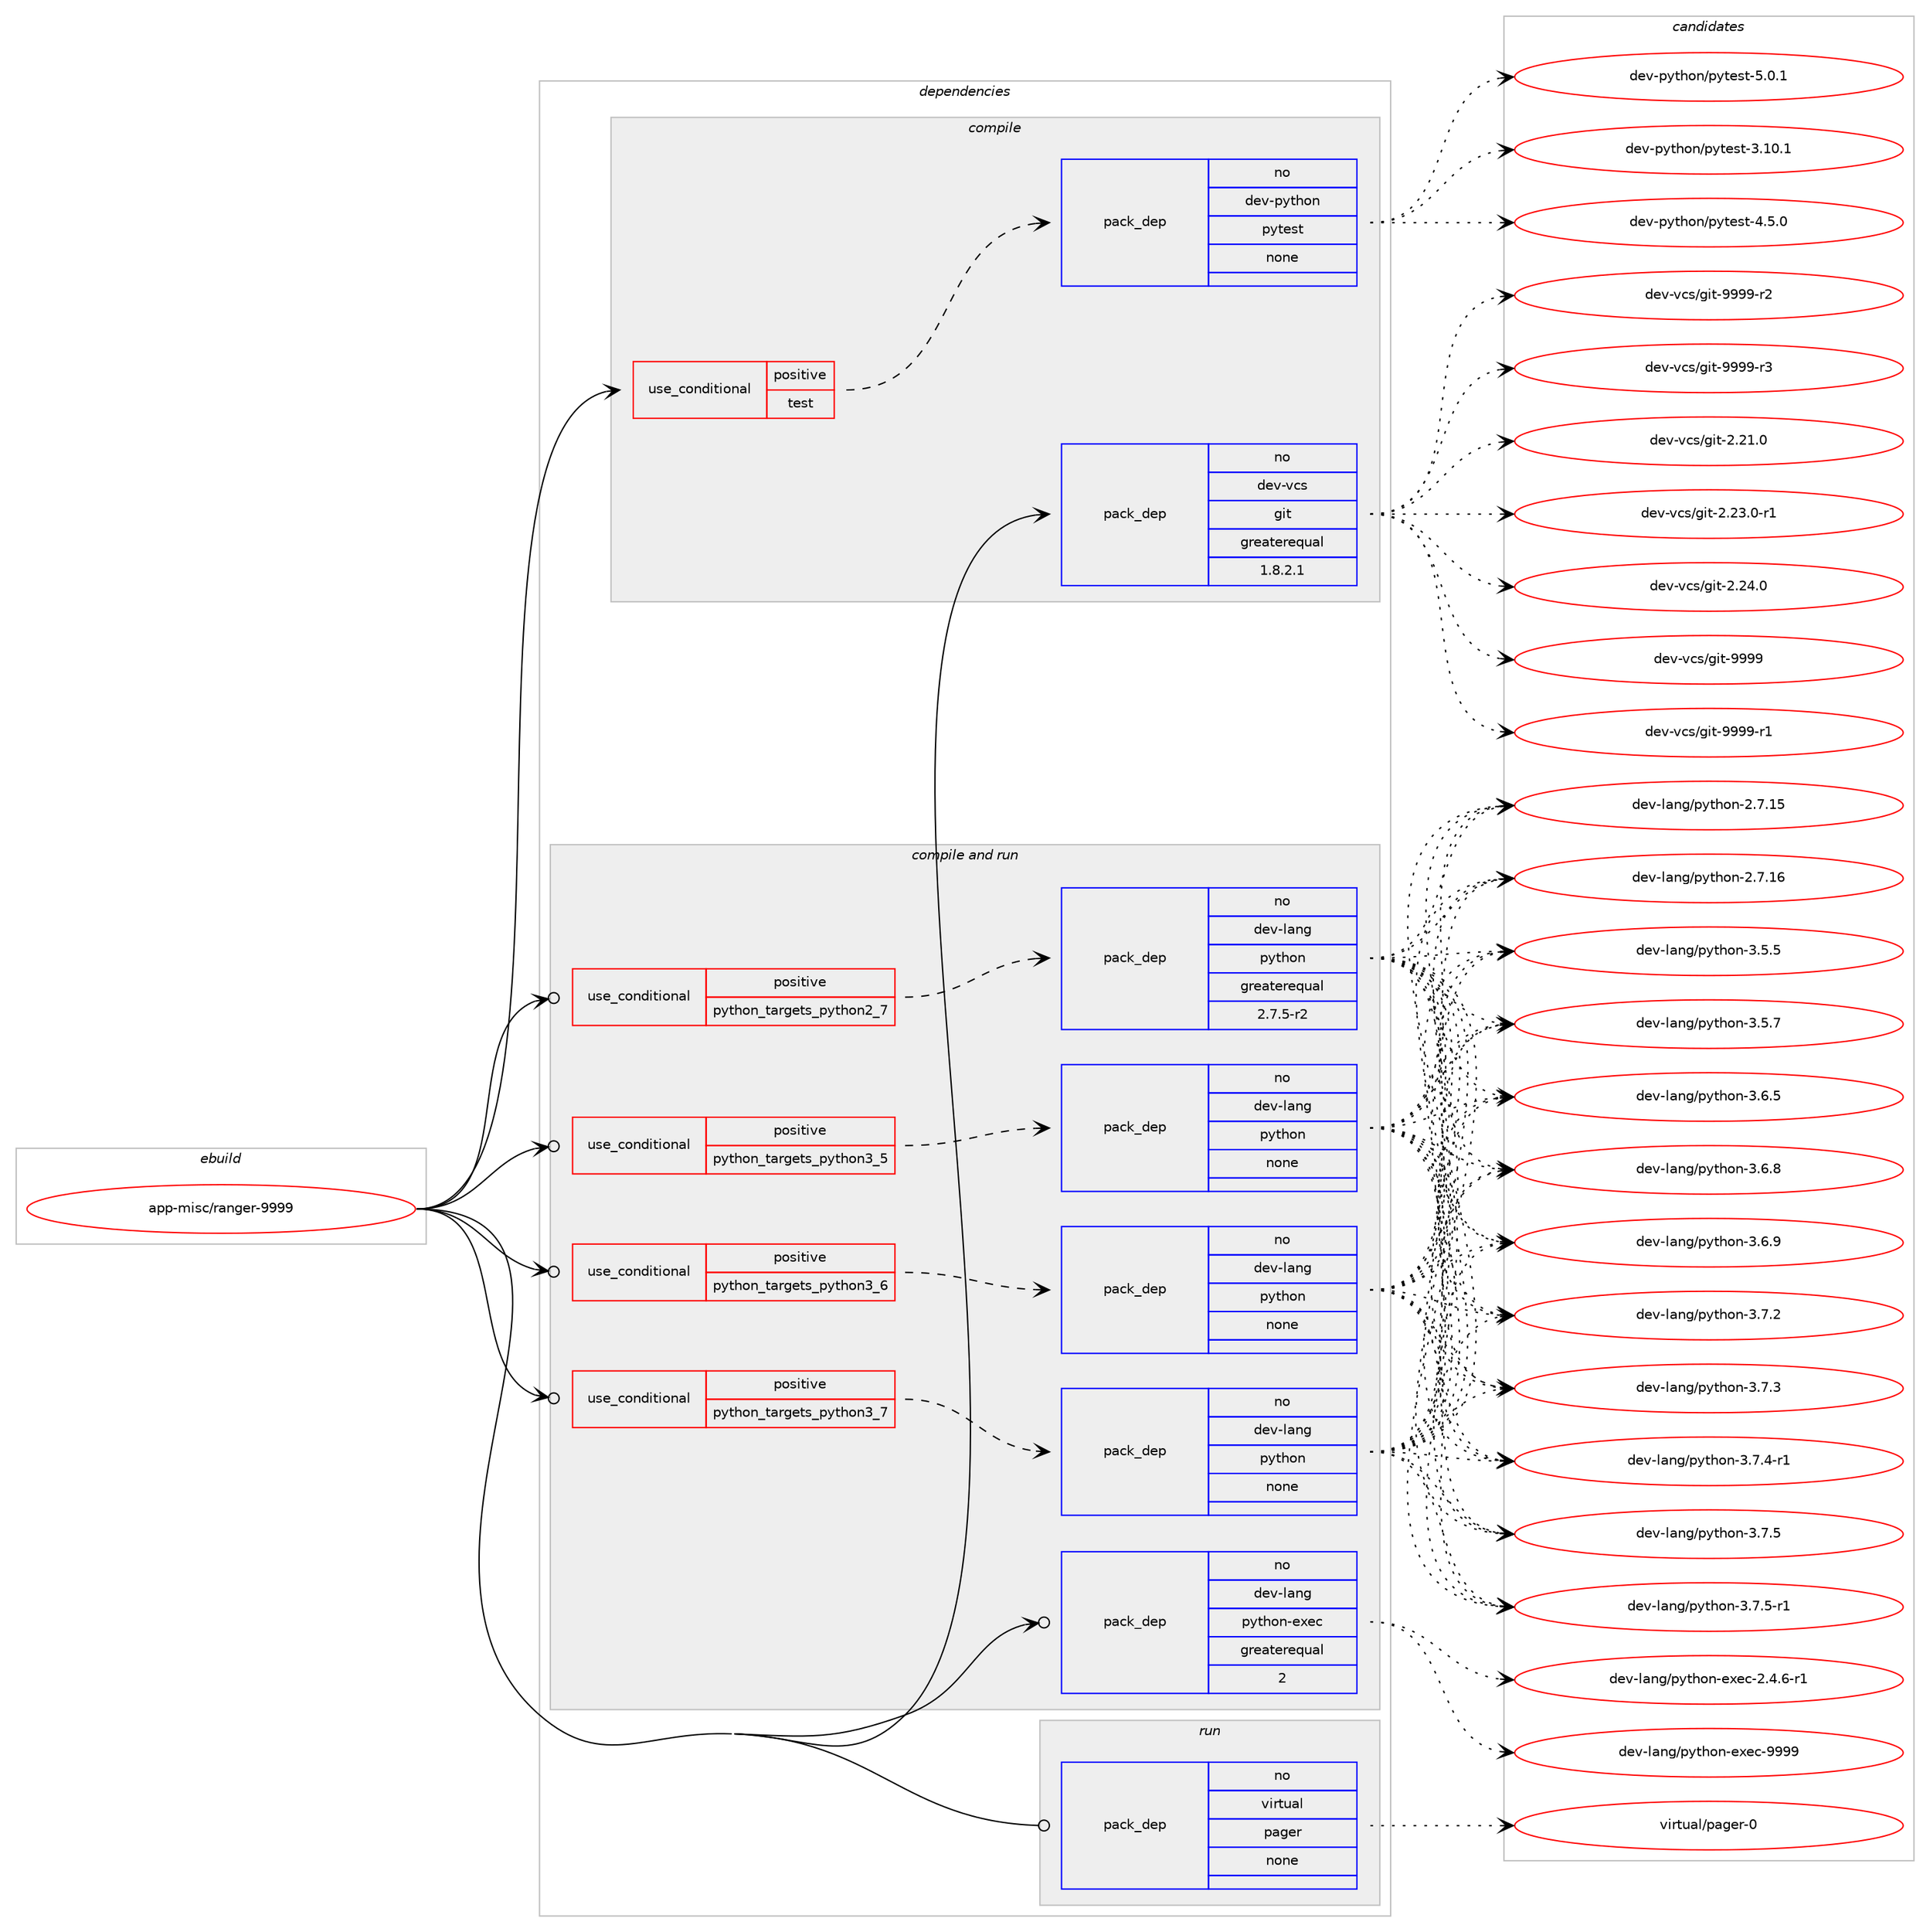 digraph prolog {

# *************
# Graph options
# *************

newrank=true;
concentrate=true;
compound=true;
graph [rankdir=LR,fontname=Helvetica,fontsize=10,ranksep=1.5];#, ranksep=2.5, nodesep=0.2];
edge  [arrowhead=vee];
node  [fontname=Helvetica,fontsize=10];

# **********
# The ebuild
# **********

subgraph cluster_leftcol {
color=gray;
rank=same;
label=<<i>ebuild</i>>;
id [label="app-misc/ranger-9999", color=red, width=4, href="../app-misc/ranger-9999.svg"];
}

# ****************
# The dependencies
# ****************

subgraph cluster_midcol {
color=gray;
label=<<i>dependencies</i>>;
subgraph cluster_compile {
fillcolor="#eeeeee";
style=filled;
label=<<i>compile</i>>;
subgraph cond119410 {
dependency499975 [label=<<TABLE BORDER="0" CELLBORDER="1" CELLSPACING="0" CELLPADDING="4"><TR><TD ROWSPAN="3" CELLPADDING="10">use_conditional</TD></TR><TR><TD>positive</TD></TR><TR><TD>test</TD></TR></TABLE>>, shape=none, color=red];
subgraph pack371546 {
dependency499976 [label=<<TABLE BORDER="0" CELLBORDER="1" CELLSPACING="0" CELLPADDING="4" WIDTH="220"><TR><TD ROWSPAN="6" CELLPADDING="30">pack_dep</TD></TR><TR><TD WIDTH="110">no</TD></TR><TR><TD>dev-python</TD></TR><TR><TD>pytest</TD></TR><TR><TD>none</TD></TR><TR><TD></TD></TR></TABLE>>, shape=none, color=blue];
}
dependency499975:e -> dependency499976:w [weight=20,style="dashed",arrowhead="vee"];
}
id:e -> dependency499975:w [weight=20,style="solid",arrowhead="vee"];
subgraph pack371547 {
dependency499977 [label=<<TABLE BORDER="0" CELLBORDER="1" CELLSPACING="0" CELLPADDING="4" WIDTH="220"><TR><TD ROWSPAN="6" CELLPADDING="30">pack_dep</TD></TR><TR><TD WIDTH="110">no</TD></TR><TR><TD>dev-vcs</TD></TR><TR><TD>git</TD></TR><TR><TD>greaterequal</TD></TR><TR><TD>1.8.2.1</TD></TR></TABLE>>, shape=none, color=blue];
}
id:e -> dependency499977:w [weight=20,style="solid",arrowhead="vee"];
}
subgraph cluster_compileandrun {
fillcolor="#eeeeee";
style=filled;
label=<<i>compile and run</i>>;
subgraph cond119411 {
dependency499978 [label=<<TABLE BORDER="0" CELLBORDER="1" CELLSPACING="0" CELLPADDING="4"><TR><TD ROWSPAN="3" CELLPADDING="10">use_conditional</TD></TR><TR><TD>positive</TD></TR><TR><TD>python_targets_python2_7</TD></TR></TABLE>>, shape=none, color=red];
subgraph pack371548 {
dependency499979 [label=<<TABLE BORDER="0" CELLBORDER="1" CELLSPACING="0" CELLPADDING="4" WIDTH="220"><TR><TD ROWSPAN="6" CELLPADDING="30">pack_dep</TD></TR><TR><TD WIDTH="110">no</TD></TR><TR><TD>dev-lang</TD></TR><TR><TD>python</TD></TR><TR><TD>greaterequal</TD></TR><TR><TD>2.7.5-r2</TD></TR></TABLE>>, shape=none, color=blue];
}
dependency499978:e -> dependency499979:w [weight=20,style="dashed",arrowhead="vee"];
}
id:e -> dependency499978:w [weight=20,style="solid",arrowhead="odotvee"];
subgraph cond119412 {
dependency499980 [label=<<TABLE BORDER="0" CELLBORDER="1" CELLSPACING="0" CELLPADDING="4"><TR><TD ROWSPAN="3" CELLPADDING="10">use_conditional</TD></TR><TR><TD>positive</TD></TR><TR><TD>python_targets_python3_5</TD></TR></TABLE>>, shape=none, color=red];
subgraph pack371549 {
dependency499981 [label=<<TABLE BORDER="0" CELLBORDER="1" CELLSPACING="0" CELLPADDING="4" WIDTH="220"><TR><TD ROWSPAN="6" CELLPADDING="30">pack_dep</TD></TR><TR><TD WIDTH="110">no</TD></TR><TR><TD>dev-lang</TD></TR><TR><TD>python</TD></TR><TR><TD>none</TD></TR><TR><TD></TD></TR></TABLE>>, shape=none, color=blue];
}
dependency499980:e -> dependency499981:w [weight=20,style="dashed",arrowhead="vee"];
}
id:e -> dependency499980:w [weight=20,style="solid",arrowhead="odotvee"];
subgraph cond119413 {
dependency499982 [label=<<TABLE BORDER="0" CELLBORDER="1" CELLSPACING="0" CELLPADDING="4"><TR><TD ROWSPAN="3" CELLPADDING="10">use_conditional</TD></TR><TR><TD>positive</TD></TR><TR><TD>python_targets_python3_6</TD></TR></TABLE>>, shape=none, color=red];
subgraph pack371550 {
dependency499983 [label=<<TABLE BORDER="0" CELLBORDER="1" CELLSPACING="0" CELLPADDING="4" WIDTH="220"><TR><TD ROWSPAN="6" CELLPADDING="30">pack_dep</TD></TR><TR><TD WIDTH="110">no</TD></TR><TR><TD>dev-lang</TD></TR><TR><TD>python</TD></TR><TR><TD>none</TD></TR><TR><TD></TD></TR></TABLE>>, shape=none, color=blue];
}
dependency499982:e -> dependency499983:w [weight=20,style="dashed",arrowhead="vee"];
}
id:e -> dependency499982:w [weight=20,style="solid",arrowhead="odotvee"];
subgraph cond119414 {
dependency499984 [label=<<TABLE BORDER="0" CELLBORDER="1" CELLSPACING="0" CELLPADDING="4"><TR><TD ROWSPAN="3" CELLPADDING="10">use_conditional</TD></TR><TR><TD>positive</TD></TR><TR><TD>python_targets_python3_7</TD></TR></TABLE>>, shape=none, color=red];
subgraph pack371551 {
dependency499985 [label=<<TABLE BORDER="0" CELLBORDER="1" CELLSPACING="0" CELLPADDING="4" WIDTH="220"><TR><TD ROWSPAN="6" CELLPADDING="30">pack_dep</TD></TR><TR><TD WIDTH="110">no</TD></TR><TR><TD>dev-lang</TD></TR><TR><TD>python</TD></TR><TR><TD>none</TD></TR><TR><TD></TD></TR></TABLE>>, shape=none, color=blue];
}
dependency499984:e -> dependency499985:w [weight=20,style="dashed",arrowhead="vee"];
}
id:e -> dependency499984:w [weight=20,style="solid",arrowhead="odotvee"];
subgraph pack371552 {
dependency499986 [label=<<TABLE BORDER="0" CELLBORDER="1" CELLSPACING="0" CELLPADDING="4" WIDTH="220"><TR><TD ROWSPAN="6" CELLPADDING="30">pack_dep</TD></TR><TR><TD WIDTH="110">no</TD></TR><TR><TD>dev-lang</TD></TR><TR><TD>python-exec</TD></TR><TR><TD>greaterequal</TD></TR><TR><TD>2</TD></TR></TABLE>>, shape=none, color=blue];
}
id:e -> dependency499986:w [weight=20,style="solid",arrowhead="odotvee"];
}
subgraph cluster_run {
fillcolor="#eeeeee";
style=filled;
label=<<i>run</i>>;
subgraph pack371553 {
dependency499987 [label=<<TABLE BORDER="0" CELLBORDER="1" CELLSPACING="0" CELLPADDING="4" WIDTH="220"><TR><TD ROWSPAN="6" CELLPADDING="30">pack_dep</TD></TR><TR><TD WIDTH="110">no</TD></TR><TR><TD>virtual</TD></TR><TR><TD>pager</TD></TR><TR><TD>none</TD></TR><TR><TD></TD></TR></TABLE>>, shape=none, color=blue];
}
id:e -> dependency499987:w [weight=20,style="solid",arrowhead="odot"];
}
}

# **************
# The candidates
# **************

subgraph cluster_choices {
rank=same;
color=gray;
label=<<i>candidates</i>>;

subgraph choice371546 {
color=black;
nodesep=1;
choice100101118451121211161041111104711212111610111511645514649484649 [label="dev-python/pytest-3.10.1", color=red, width=4,href="../dev-python/pytest-3.10.1.svg"];
choice1001011184511212111610411111047112121116101115116455246534648 [label="dev-python/pytest-4.5.0", color=red, width=4,href="../dev-python/pytest-4.5.0.svg"];
choice1001011184511212111610411111047112121116101115116455346484649 [label="dev-python/pytest-5.0.1", color=red, width=4,href="../dev-python/pytest-5.0.1.svg"];
dependency499976:e -> choice100101118451121211161041111104711212111610111511645514649484649:w [style=dotted,weight="100"];
dependency499976:e -> choice1001011184511212111610411111047112121116101115116455246534648:w [style=dotted,weight="100"];
dependency499976:e -> choice1001011184511212111610411111047112121116101115116455346484649:w [style=dotted,weight="100"];
}
subgraph choice371547 {
color=black;
nodesep=1;
choice10010111845118991154710310511645504650494648 [label="dev-vcs/git-2.21.0", color=red, width=4,href="../dev-vcs/git-2.21.0.svg"];
choice100101118451189911547103105116455046505146484511449 [label="dev-vcs/git-2.23.0-r1", color=red, width=4,href="../dev-vcs/git-2.23.0-r1.svg"];
choice10010111845118991154710310511645504650524648 [label="dev-vcs/git-2.24.0", color=red, width=4,href="../dev-vcs/git-2.24.0.svg"];
choice1001011184511899115471031051164557575757 [label="dev-vcs/git-9999", color=red, width=4,href="../dev-vcs/git-9999.svg"];
choice10010111845118991154710310511645575757574511449 [label="dev-vcs/git-9999-r1", color=red, width=4,href="../dev-vcs/git-9999-r1.svg"];
choice10010111845118991154710310511645575757574511450 [label="dev-vcs/git-9999-r2", color=red, width=4,href="../dev-vcs/git-9999-r2.svg"];
choice10010111845118991154710310511645575757574511451 [label="dev-vcs/git-9999-r3", color=red, width=4,href="../dev-vcs/git-9999-r3.svg"];
dependency499977:e -> choice10010111845118991154710310511645504650494648:w [style=dotted,weight="100"];
dependency499977:e -> choice100101118451189911547103105116455046505146484511449:w [style=dotted,weight="100"];
dependency499977:e -> choice10010111845118991154710310511645504650524648:w [style=dotted,weight="100"];
dependency499977:e -> choice1001011184511899115471031051164557575757:w [style=dotted,weight="100"];
dependency499977:e -> choice10010111845118991154710310511645575757574511449:w [style=dotted,weight="100"];
dependency499977:e -> choice10010111845118991154710310511645575757574511450:w [style=dotted,weight="100"];
dependency499977:e -> choice10010111845118991154710310511645575757574511451:w [style=dotted,weight="100"];
}
subgraph choice371548 {
color=black;
nodesep=1;
choice10010111845108971101034711212111610411111045504655464953 [label="dev-lang/python-2.7.15", color=red, width=4,href="../dev-lang/python-2.7.15.svg"];
choice10010111845108971101034711212111610411111045504655464954 [label="dev-lang/python-2.7.16", color=red, width=4,href="../dev-lang/python-2.7.16.svg"];
choice100101118451089711010347112121116104111110455146534653 [label="dev-lang/python-3.5.5", color=red, width=4,href="../dev-lang/python-3.5.5.svg"];
choice100101118451089711010347112121116104111110455146534655 [label="dev-lang/python-3.5.7", color=red, width=4,href="../dev-lang/python-3.5.7.svg"];
choice100101118451089711010347112121116104111110455146544653 [label="dev-lang/python-3.6.5", color=red, width=4,href="../dev-lang/python-3.6.5.svg"];
choice100101118451089711010347112121116104111110455146544656 [label="dev-lang/python-3.6.8", color=red, width=4,href="../dev-lang/python-3.6.8.svg"];
choice100101118451089711010347112121116104111110455146544657 [label="dev-lang/python-3.6.9", color=red, width=4,href="../dev-lang/python-3.6.9.svg"];
choice100101118451089711010347112121116104111110455146554650 [label="dev-lang/python-3.7.2", color=red, width=4,href="../dev-lang/python-3.7.2.svg"];
choice100101118451089711010347112121116104111110455146554651 [label="dev-lang/python-3.7.3", color=red, width=4,href="../dev-lang/python-3.7.3.svg"];
choice1001011184510897110103471121211161041111104551465546524511449 [label="dev-lang/python-3.7.4-r1", color=red, width=4,href="../dev-lang/python-3.7.4-r1.svg"];
choice100101118451089711010347112121116104111110455146554653 [label="dev-lang/python-3.7.5", color=red, width=4,href="../dev-lang/python-3.7.5.svg"];
choice1001011184510897110103471121211161041111104551465546534511449 [label="dev-lang/python-3.7.5-r1", color=red, width=4,href="../dev-lang/python-3.7.5-r1.svg"];
dependency499979:e -> choice10010111845108971101034711212111610411111045504655464953:w [style=dotted,weight="100"];
dependency499979:e -> choice10010111845108971101034711212111610411111045504655464954:w [style=dotted,weight="100"];
dependency499979:e -> choice100101118451089711010347112121116104111110455146534653:w [style=dotted,weight="100"];
dependency499979:e -> choice100101118451089711010347112121116104111110455146534655:w [style=dotted,weight="100"];
dependency499979:e -> choice100101118451089711010347112121116104111110455146544653:w [style=dotted,weight="100"];
dependency499979:e -> choice100101118451089711010347112121116104111110455146544656:w [style=dotted,weight="100"];
dependency499979:e -> choice100101118451089711010347112121116104111110455146544657:w [style=dotted,weight="100"];
dependency499979:e -> choice100101118451089711010347112121116104111110455146554650:w [style=dotted,weight="100"];
dependency499979:e -> choice100101118451089711010347112121116104111110455146554651:w [style=dotted,weight="100"];
dependency499979:e -> choice1001011184510897110103471121211161041111104551465546524511449:w [style=dotted,weight="100"];
dependency499979:e -> choice100101118451089711010347112121116104111110455146554653:w [style=dotted,weight="100"];
dependency499979:e -> choice1001011184510897110103471121211161041111104551465546534511449:w [style=dotted,weight="100"];
}
subgraph choice371549 {
color=black;
nodesep=1;
choice10010111845108971101034711212111610411111045504655464953 [label="dev-lang/python-2.7.15", color=red, width=4,href="../dev-lang/python-2.7.15.svg"];
choice10010111845108971101034711212111610411111045504655464954 [label="dev-lang/python-2.7.16", color=red, width=4,href="../dev-lang/python-2.7.16.svg"];
choice100101118451089711010347112121116104111110455146534653 [label="dev-lang/python-3.5.5", color=red, width=4,href="../dev-lang/python-3.5.5.svg"];
choice100101118451089711010347112121116104111110455146534655 [label="dev-lang/python-3.5.7", color=red, width=4,href="../dev-lang/python-3.5.7.svg"];
choice100101118451089711010347112121116104111110455146544653 [label="dev-lang/python-3.6.5", color=red, width=4,href="../dev-lang/python-3.6.5.svg"];
choice100101118451089711010347112121116104111110455146544656 [label="dev-lang/python-3.6.8", color=red, width=4,href="../dev-lang/python-3.6.8.svg"];
choice100101118451089711010347112121116104111110455146544657 [label="dev-lang/python-3.6.9", color=red, width=4,href="../dev-lang/python-3.6.9.svg"];
choice100101118451089711010347112121116104111110455146554650 [label="dev-lang/python-3.7.2", color=red, width=4,href="../dev-lang/python-3.7.2.svg"];
choice100101118451089711010347112121116104111110455146554651 [label="dev-lang/python-3.7.3", color=red, width=4,href="../dev-lang/python-3.7.3.svg"];
choice1001011184510897110103471121211161041111104551465546524511449 [label="dev-lang/python-3.7.4-r1", color=red, width=4,href="../dev-lang/python-3.7.4-r1.svg"];
choice100101118451089711010347112121116104111110455146554653 [label="dev-lang/python-3.7.5", color=red, width=4,href="../dev-lang/python-3.7.5.svg"];
choice1001011184510897110103471121211161041111104551465546534511449 [label="dev-lang/python-3.7.5-r1", color=red, width=4,href="../dev-lang/python-3.7.5-r1.svg"];
dependency499981:e -> choice10010111845108971101034711212111610411111045504655464953:w [style=dotted,weight="100"];
dependency499981:e -> choice10010111845108971101034711212111610411111045504655464954:w [style=dotted,weight="100"];
dependency499981:e -> choice100101118451089711010347112121116104111110455146534653:w [style=dotted,weight="100"];
dependency499981:e -> choice100101118451089711010347112121116104111110455146534655:w [style=dotted,weight="100"];
dependency499981:e -> choice100101118451089711010347112121116104111110455146544653:w [style=dotted,weight="100"];
dependency499981:e -> choice100101118451089711010347112121116104111110455146544656:w [style=dotted,weight="100"];
dependency499981:e -> choice100101118451089711010347112121116104111110455146544657:w [style=dotted,weight="100"];
dependency499981:e -> choice100101118451089711010347112121116104111110455146554650:w [style=dotted,weight="100"];
dependency499981:e -> choice100101118451089711010347112121116104111110455146554651:w [style=dotted,weight="100"];
dependency499981:e -> choice1001011184510897110103471121211161041111104551465546524511449:w [style=dotted,weight="100"];
dependency499981:e -> choice100101118451089711010347112121116104111110455146554653:w [style=dotted,weight="100"];
dependency499981:e -> choice1001011184510897110103471121211161041111104551465546534511449:w [style=dotted,weight="100"];
}
subgraph choice371550 {
color=black;
nodesep=1;
choice10010111845108971101034711212111610411111045504655464953 [label="dev-lang/python-2.7.15", color=red, width=4,href="../dev-lang/python-2.7.15.svg"];
choice10010111845108971101034711212111610411111045504655464954 [label="dev-lang/python-2.7.16", color=red, width=4,href="../dev-lang/python-2.7.16.svg"];
choice100101118451089711010347112121116104111110455146534653 [label="dev-lang/python-3.5.5", color=red, width=4,href="../dev-lang/python-3.5.5.svg"];
choice100101118451089711010347112121116104111110455146534655 [label="dev-lang/python-3.5.7", color=red, width=4,href="../dev-lang/python-3.5.7.svg"];
choice100101118451089711010347112121116104111110455146544653 [label="dev-lang/python-3.6.5", color=red, width=4,href="../dev-lang/python-3.6.5.svg"];
choice100101118451089711010347112121116104111110455146544656 [label="dev-lang/python-3.6.8", color=red, width=4,href="../dev-lang/python-3.6.8.svg"];
choice100101118451089711010347112121116104111110455146544657 [label="dev-lang/python-3.6.9", color=red, width=4,href="../dev-lang/python-3.6.9.svg"];
choice100101118451089711010347112121116104111110455146554650 [label="dev-lang/python-3.7.2", color=red, width=4,href="../dev-lang/python-3.7.2.svg"];
choice100101118451089711010347112121116104111110455146554651 [label="dev-lang/python-3.7.3", color=red, width=4,href="../dev-lang/python-3.7.3.svg"];
choice1001011184510897110103471121211161041111104551465546524511449 [label="dev-lang/python-3.7.4-r1", color=red, width=4,href="../dev-lang/python-3.7.4-r1.svg"];
choice100101118451089711010347112121116104111110455146554653 [label="dev-lang/python-3.7.5", color=red, width=4,href="../dev-lang/python-3.7.5.svg"];
choice1001011184510897110103471121211161041111104551465546534511449 [label="dev-lang/python-3.7.5-r1", color=red, width=4,href="../dev-lang/python-3.7.5-r1.svg"];
dependency499983:e -> choice10010111845108971101034711212111610411111045504655464953:w [style=dotted,weight="100"];
dependency499983:e -> choice10010111845108971101034711212111610411111045504655464954:w [style=dotted,weight="100"];
dependency499983:e -> choice100101118451089711010347112121116104111110455146534653:w [style=dotted,weight="100"];
dependency499983:e -> choice100101118451089711010347112121116104111110455146534655:w [style=dotted,weight="100"];
dependency499983:e -> choice100101118451089711010347112121116104111110455146544653:w [style=dotted,weight="100"];
dependency499983:e -> choice100101118451089711010347112121116104111110455146544656:w [style=dotted,weight="100"];
dependency499983:e -> choice100101118451089711010347112121116104111110455146544657:w [style=dotted,weight="100"];
dependency499983:e -> choice100101118451089711010347112121116104111110455146554650:w [style=dotted,weight="100"];
dependency499983:e -> choice100101118451089711010347112121116104111110455146554651:w [style=dotted,weight="100"];
dependency499983:e -> choice1001011184510897110103471121211161041111104551465546524511449:w [style=dotted,weight="100"];
dependency499983:e -> choice100101118451089711010347112121116104111110455146554653:w [style=dotted,weight="100"];
dependency499983:e -> choice1001011184510897110103471121211161041111104551465546534511449:w [style=dotted,weight="100"];
}
subgraph choice371551 {
color=black;
nodesep=1;
choice10010111845108971101034711212111610411111045504655464953 [label="dev-lang/python-2.7.15", color=red, width=4,href="../dev-lang/python-2.7.15.svg"];
choice10010111845108971101034711212111610411111045504655464954 [label="dev-lang/python-2.7.16", color=red, width=4,href="../dev-lang/python-2.7.16.svg"];
choice100101118451089711010347112121116104111110455146534653 [label="dev-lang/python-3.5.5", color=red, width=4,href="../dev-lang/python-3.5.5.svg"];
choice100101118451089711010347112121116104111110455146534655 [label="dev-lang/python-3.5.7", color=red, width=4,href="../dev-lang/python-3.5.7.svg"];
choice100101118451089711010347112121116104111110455146544653 [label="dev-lang/python-3.6.5", color=red, width=4,href="../dev-lang/python-3.6.5.svg"];
choice100101118451089711010347112121116104111110455146544656 [label="dev-lang/python-3.6.8", color=red, width=4,href="../dev-lang/python-3.6.8.svg"];
choice100101118451089711010347112121116104111110455146544657 [label="dev-lang/python-3.6.9", color=red, width=4,href="../dev-lang/python-3.6.9.svg"];
choice100101118451089711010347112121116104111110455146554650 [label="dev-lang/python-3.7.2", color=red, width=4,href="../dev-lang/python-3.7.2.svg"];
choice100101118451089711010347112121116104111110455146554651 [label="dev-lang/python-3.7.3", color=red, width=4,href="../dev-lang/python-3.7.3.svg"];
choice1001011184510897110103471121211161041111104551465546524511449 [label="dev-lang/python-3.7.4-r1", color=red, width=4,href="../dev-lang/python-3.7.4-r1.svg"];
choice100101118451089711010347112121116104111110455146554653 [label="dev-lang/python-3.7.5", color=red, width=4,href="../dev-lang/python-3.7.5.svg"];
choice1001011184510897110103471121211161041111104551465546534511449 [label="dev-lang/python-3.7.5-r1", color=red, width=4,href="../dev-lang/python-3.7.5-r1.svg"];
dependency499985:e -> choice10010111845108971101034711212111610411111045504655464953:w [style=dotted,weight="100"];
dependency499985:e -> choice10010111845108971101034711212111610411111045504655464954:w [style=dotted,weight="100"];
dependency499985:e -> choice100101118451089711010347112121116104111110455146534653:w [style=dotted,weight="100"];
dependency499985:e -> choice100101118451089711010347112121116104111110455146534655:w [style=dotted,weight="100"];
dependency499985:e -> choice100101118451089711010347112121116104111110455146544653:w [style=dotted,weight="100"];
dependency499985:e -> choice100101118451089711010347112121116104111110455146544656:w [style=dotted,weight="100"];
dependency499985:e -> choice100101118451089711010347112121116104111110455146544657:w [style=dotted,weight="100"];
dependency499985:e -> choice100101118451089711010347112121116104111110455146554650:w [style=dotted,weight="100"];
dependency499985:e -> choice100101118451089711010347112121116104111110455146554651:w [style=dotted,weight="100"];
dependency499985:e -> choice1001011184510897110103471121211161041111104551465546524511449:w [style=dotted,weight="100"];
dependency499985:e -> choice100101118451089711010347112121116104111110455146554653:w [style=dotted,weight="100"];
dependency499985:e -> choice1001011184510897110103471121211161041111104551465546534511449:w [style=dotted,weight="100"];
}
subgraph choice371552 {
color=black;
nodesep=1;
choice10010111845108971101034711212111610411111045101120101994550465246544511449 [label="dev-lang/python-exec-2.4.6-r1", color=red, width=4,href="../dev-lang/python-exec-2.4.6-r1.svg"];
choice10010111845108971101034711212111610411111045101120101994557575757 [label="dev-lang/python-exec-9999", color=red, width=4,href="../dev-lang/python-exec-9999.svg"];
dependency499986:e -> choice10010111845108971101034711212111610411111045101120101994550465246544511449:w [style=dotted,weight="100"];
dependency499986:e -> choice10010111845108971101034711212111610411111045101120101994557575757:w [style=dotted,weight="100"];
}
subgraph choice371553 {
color=black;
nodesep=1;
choice1181051141161179710847112971031011144548 [label="virtual/pager-0", color=red, width=4,href="../virtual/pager-0.svg"];
dependency499987:e -> choice1181051141161179710847112971031011144548:w [style=dotted,weight="100"];
}
}

}
